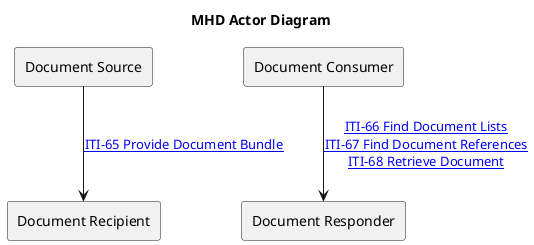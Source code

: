 @startuml
' https://github.com/IHE/ITI.MHD/blob/master/input/images-source/ActorsAndTransactions.plantuml
title MHD Actor Diagram
agent "Document Source" as DocumentSource
agent "Document Consumer" as DocumentConsumer
agent "Document Responder" as DocumentResponder
agent "Document Recipient" as DocumentRecipient
DocumentConsumer --> DocumentResponder : "[[iti-66.html ITI-66 Find Document Lists]]\n[[ITI-67.html ITI-67 Find Document References]]\n[[iti-68.html ITI-68 Retrieve Document]]"
DocumentSource --> DocumentRecipient : "[[iti-65.html ITI-65 Provide Document Bundle]]"
@enduml